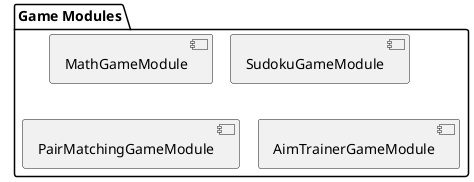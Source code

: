 @startuml Game Modes Package
!pragma layout smetana

package "Game Modules" as GameModules {
    [MathGameModule]
    [SudokuGameModule]
    [PairMatchingGameModule]
    [AimTrainerGameModule]
    

}


@enduml

// Specific game \nimplementations \nwith common interface